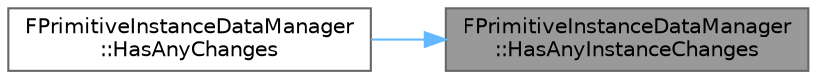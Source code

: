 digraph "FPrimitiveInstanceDataManager::HasAnyInstanceChanges"
{
 // INTERACTIVE_SVG=YES
 // LATEX_PDF_SIZE
  bgcolor="transparent";
  edge [fontname=Helvetica,fontsize=10,labelfontname=Helvetica,labelfontsize=10];
  node [fontname=Helvetica,fontsize=10,shape=box,height=0.2,width=0.4];
  rankdir="RL";
  Node1 [id="Node000001",label="FPrimitiveInstanceDataManager\l::HasAnyInstanceChanges",height=0.2,width=0.4,color="gray40", fillcolor="grey60", style="filled", fontcolor="black",tooltip=" "];
  Node1 -> Node2 [id="edge1_Node000001_Node000002",dir="back",color="steelblue1",style="solid",tooltip=" "];
  Node2 [id="Node000002",label="FPrimitiveInstanceDataManager\l::HasAnyChanges",height=0.2,width=0.4,color="grey40", fillcolor="white", style="filled",URL="$d3/d91/classFPrimitiveInstanceDataManager.html#ad12b62da18768bfeb1f0136e3f112bbc",tooltip="Returns true if there are explicitly tracked instance changes, or the state is not tracked (because n..."];
}
